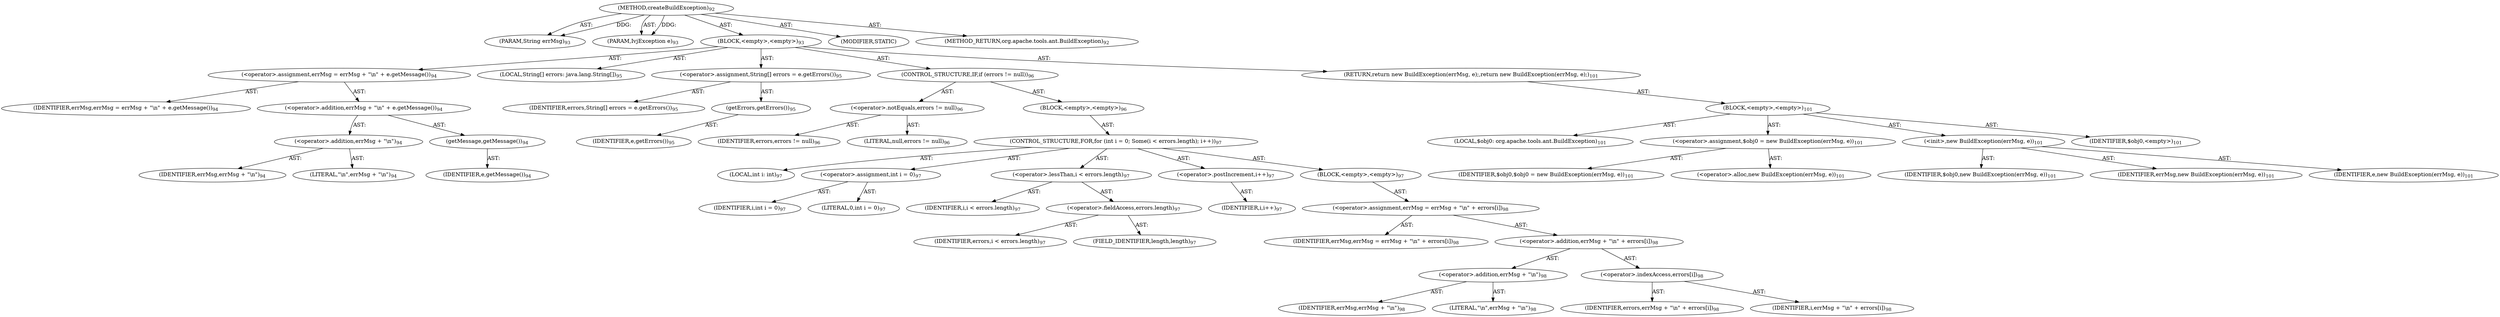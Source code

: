 digraph "createBuildException" {  
"111669149696" [label = <(METHOD,createBuildException)<SUB>92</SUB>> ]
"115964117000" [label = <(PARAM,String errMsg)<SUB>93</SUB>> ]
"115964117001" [label = <(PARAM,IvjException e)<SUB>93</SUB>> ]
"25769803776" [label = <(BLOCK,&lt;empty&gt;,&lt;empty&gt;)<SUB>93</SUB>> ]
"30064771072" [label = <(&lt;operator&gt;.assignment,errMsg = errMsg + &quot;\n&quot; + e.getMessage())<SUB>94</SUB>> ]
"68719476763" [label = <(IDENTIFIER,errMsg,errMsg = errMsg + &quot;\n&quot; + e.getMessage())<SUB>94</SUB>> ]
"30064771073" [label = <(&lt;operator&gt;.addition,errMsg + &quot;\n&quot; + e.getMessage())<SUB>94</SUB>> ]
"30064771074" [label = <(&lt;operator&gt;.addition,errMsg + &quot;\n&quot;)<SUB>94</SUB>> ]
"68719476764" [label = <(IDENTIFIER,errMsg,errMsg + &quot;\n&quot;)<SUB>94</SUB>> ]
"90194313216" [label = <(LITERAL,&quot;\n&quot;,errMsg + &quot;\n&quot;)<SUB>94</SUB>> ]
"30064771075" [label = <(getMessage,getMessage())<SUB>94</SUB>> ]
"68719476765" [label = <(IDENTIFIER,e,getMessage())<SUB>94</SUB>> ]
"94489280512" [label = <(LOCAL,String[] errors: java.lang.String[])<SUB>95</SUB>> ]
"30064771076" [label = <(&lt;operator&gt;.assignment,String[] errors = e.getErrors())<SUB>95</SUB>> ]
"68719476766" [label = <(IDENTIFIER,errors,String[] errors = e.getErrors())<SUB>95</SUB>> ]
"30064771077" [label = <(getErrors,getErrors())<SUB>95</SUB>> ]
"68719476767" [label = <(IDENTIFIER,e,getErrors())<SUB>95</SUB>> ]
"47244640256" [label = <(CONTROL_STRUCTURE,IF,if (errors != null))<SUB>96</SUB>> ]
"30064771078" [label = <(&lt;operator&gt;.notEquals,errors != null)<SUB>96</SUB>> ]
"68719476768" [label = <(IDENTIFIER,errors,errors != null)<SUB>96</SUB>> ]
"90194313217" [label = <(LITERAL,null,errors != null)<SUB>96</SUB>> ]
"25769803777" [label = <(BLOCK,&lt;empty&gt;,&lt;empty&gt;)<SUB>96</SUB>> ]
"47244640257" [label = <(CONTROL_STRUCTURE,FOR,for (int i = 0; Some(i &lt; errors.length); i++))<SUB>97</SUB>> ]
"94489280513" [label = <(LOCAL,int i: int)<SUB>97</SUB>> ]
"30064771079" [label = <(&lt;operator&gt;.assignment,int i = 0)<SUB>97</SUB>> ]
"68719476769" [label = <(IDENTIFIER,i,int i = 0)<SUB>97</SUB>> ]
"90194313218" [label = <(LITERAL,0,int i = 0)<SUB>97</SUB>> ]
"30064771080" [label = <(&lt;operator&gt;.lessThan,i &lt; errors.length)<SUB>97</SUB>> ]
"68719476770" [label = <(IDENTIFIER,i,i &lt; errors.length)<SUB>97</SUB>> ]
"30064771081" [label = <(&lt;operator&gt;.fieldAccess,errors.length)<SUB>97</SUB>> ]
"68719476771" [label = <(IDENTIFIER,errors,i &lt; errors.length)<SUB>97</SUB>> ]
"55834574848" [label = <(FIELD_IDENTIFIER,length,length)<SUB>97</SUB>> ]
"30064771082" [label = <(&lt;operator&gt;.postIncrement,i++)<SUB>97</SUB>> ]
"68719476772" [label = <(IDENTIFIER,i,i++)<SUB>97</SUB>> ]
"25769803778" [label = <(BLOCK,&lt;empty&gt;,&lt;empty&gt;)<SUB>97</SUB>> ]
"30064771083" [label = <(&lt;operator&gt;.assignment,errMsg = errMsg + &quot;\n&quot; + errors[i])<SUB>98</SUB>> ]
"68719476773" [label = <(IDENTIFIER,errMsg,errMsg = errMsg + &quot;\n&quot; + errors[i])<SUB>98</SUB>> ]
"30064771084" [label = <(&lt;operator&gt;.addition,errMsg + &quot;\n&quot; + errors[i])<SUB>98</SUB>> ]
"30064771085" [label = <(&lt;operator&gt;.addition,errMsg + &quot;\n&quot;)<SUB>98</SUB>> ]
"68719476774" [label = <(IDENTIFIER,errMsg,errMsg + &quot;\n&quot;)<SUB>98</SUB>> ]
"90194313219" [label = <(LITERAL,&quot;\n&quot;,errMsg + &quot;\n&quot;)<SUB>98</SUB>> ]
"30064771086" [label = <(&lt;operator&gt;.indexAccess,errors[i])<SUB>98</SUB>> ]
"68719476775" [label = <(IDENTIFIER,errors,errMsg + &quot;\n&quot; + errors[i])<SUB>98</SUB>> ]
"68719476776" [label = <(IDENTIFIER,i,errMsg + &quot;\n&quot; + errors[i])<SUB>98</SUB>> ]
"146028888064" [label = <(RETURN,return new BuildException(errMsg, e);,return new BuildException(errMsg, e);)<SUB>101</SUB>> ]
"25769803779" [label = <(BLOCK,&lt;empty&gt;,&lt;empty&gt;)<SUB>101</SUB>> ]
"94489280514" [label = <(LOCAL,$obj0: org.apache.tools.ant.BuildException)<SUB>101</SUB>> ]
"30064771087" [label = <(&lt;operator&gt;.assignment,$obj0 = new BuildException(errMsg, e))<SUB>101</SUB>> ]
"68719476777" [label = <(IDENTIFIER,$obj0,$obj0 = new BuildException(errMsg, e))<SUB>101</SUB>> ]
"30064771088" [label = <(&lt;operator&gt;.alloc,new BuildException(errMsg, e))<SUB>101</SUB>> ]
"30064771089" [label = <(&lt;init&gt;,new BuildException(errMsg, e))<SUB>101</SUB>> ]
"68719476778" [label = <(IDENTIFIER,$obj0,new BuildException(errMsg, e))<SUB>101</SUB>> ]
"68719476779" [label = <(IDENTIFIER,errMsg,new BuildException(errMsg, e))<SUB>101</SUB>> ]
"68719476780" [label = <(IDENTIFIER,e,new BuildException(errMsg, e))<SUB>101</SUB>> ]
"68719476781" [label = <(IDENTIFIER,$obj0,&lt;empty&gt;)<SUB>101</SUB>> ]
"133143986178" [label = <(MODIFIER,STATIC)> ]
"128849018880" [label = <(METHOD_RETURN,org.apache.tools.ant.BuildException)<SUB>92</SUB>> ]
  "111669149696" -> "115964117000"  [ label = "AST: "] 
  "111669149696" -> "115964117001"  [ label = "AST: "] 
  "111669149696" -> "25769803776"  [ label = "AST: "] 
  "111669149696" -> "133143986178"  [ label = "AST: "] 
  "111669149696" -> "128849018880"  [ label = "AST: "] 
  "25769803776" -> "30064771072"  [ label = "AST: "] 
  "25769803776" -> "94489280512"  [ label = "AST: "] 
  "25769803776" -> "30064771076"  [ label = "AST: "] 
  "25769803776" -> "47244640256"  [ label = "AST: "] 
  "25769803776" -> "146028888064"  [ label = "AST: "] 
  "30064771072" -> "68719476763"  [ label = "AST: "] 
  "30064771072" -> "30064771073"  [ label = "AST: "] 
  "30064771073" -> "30064771074"  [ label = "AST: "] 
  "30064771073" -> "30064771075"  [ label = "AST: "] 
  "30064771074" -> "68719476764"  [ label = "AST: "] 
  "30064771074" -> "90194313216"  [ label = "AST: "] 
  "30064771075" -> "68719476765"  [ label = "AST: "] 
  "30064771076" -> "68719476766"  [ label = "AST: "] 
  "30064771076" -> "30064771077"  [ label = "AST: "] 
  "30064771077" -> "68719476767"  [ label = "AST: "] 
  "47244640256" -> "30064771078"  [ label = "AST: "] 
  "47244640256" -> "25769803777"  [ label = "AST: "] 
  "30064771078" -> "68719476768"  [ label = "AST: "] 
  "30064771078" -> "90194313217"  [ label = "AST: "] 
  "25769803777" -> "47244640257"  [ label = "AST: "] 
  "47244640257" -> "94489280513"  [ label = "AST: "] 
  "47244640257" -> "30064771079"  [ label = "AST: "] 
  "47244640257" -> "30064771080"  [ label = "AST: "] 
  "47244640257" -> "30064771082"  [ label = "AST: "] 
  "47244640257" -> "25769803778"  [ label = "AST: "] 
  "30064771079" -> "68719476769"  [ label = "AST: "] 
  "30064771079" -> "90194313218"  [ label = "AST: "] 
  "30064771080" -> "68719476770"  [ label = "AST: "] 
  "30064771080" -> "30064771081"  [ label = "AST: "] 
  "30064771081" -> "68719476771"  [ label = "AST: "] 
  "30064771081" -> "55834574848"  [ label = "AST: "] 
  "30064771082" -> "68719476772"  [ label = "AST: "] 
  "25769803778" -> "30064771083"  [ label = "AST: "] 
  "30064771083" -> "68719476773"  [ label = "AST: "] 
  "30064771083" -> "30064771084"  [ label = "AST: "] 
  "30064771084" -> "30064771085"  [ label = "AST: "] 
  "30064771084" -> "30064771086"  [ label = "AST: "] 
  "30064771085" -> "68719476774"  [ label = "AST: "] 
  "30064771085" -> "90194313219"  [ label = "AST: "] 
  "30064771086" -> "68719476775"  [ label = "AST: "] 
  "30064771086" -> "68719476776"  [ label = "AST: "] 
  "146028888064" -> "25769803779"  [ label = "AST: "] 
  "25769803779" -> "94489280514"  [ label = "AST: "] 
  "25769803779" -> "30064771087"  [ label = "AST: "] 
  "25769803779" -> "30064771089"  [ label = "AST: "] 
  "25769803779" -> "68719476781"  [ label = "AST: "] 
  "30064771087" -> "68719476777"  [ label = "AST: "] 
  "30064771087" -> "30064771088"  [ label = "AST: "] 
  "30064771089" -> "68719476778"  [ label = "AST: "] 
  "30064771089" -> "68719476779"  [ label = "AST: "] 
  "30064771089" -> "68719476780"  [ label = "AST: "] 
  "111669149696" -> "115964117000"  [ label = "DDG: "] 
  "111669149696" -> "115964117001"  [ label = "DDG: "] 
}
